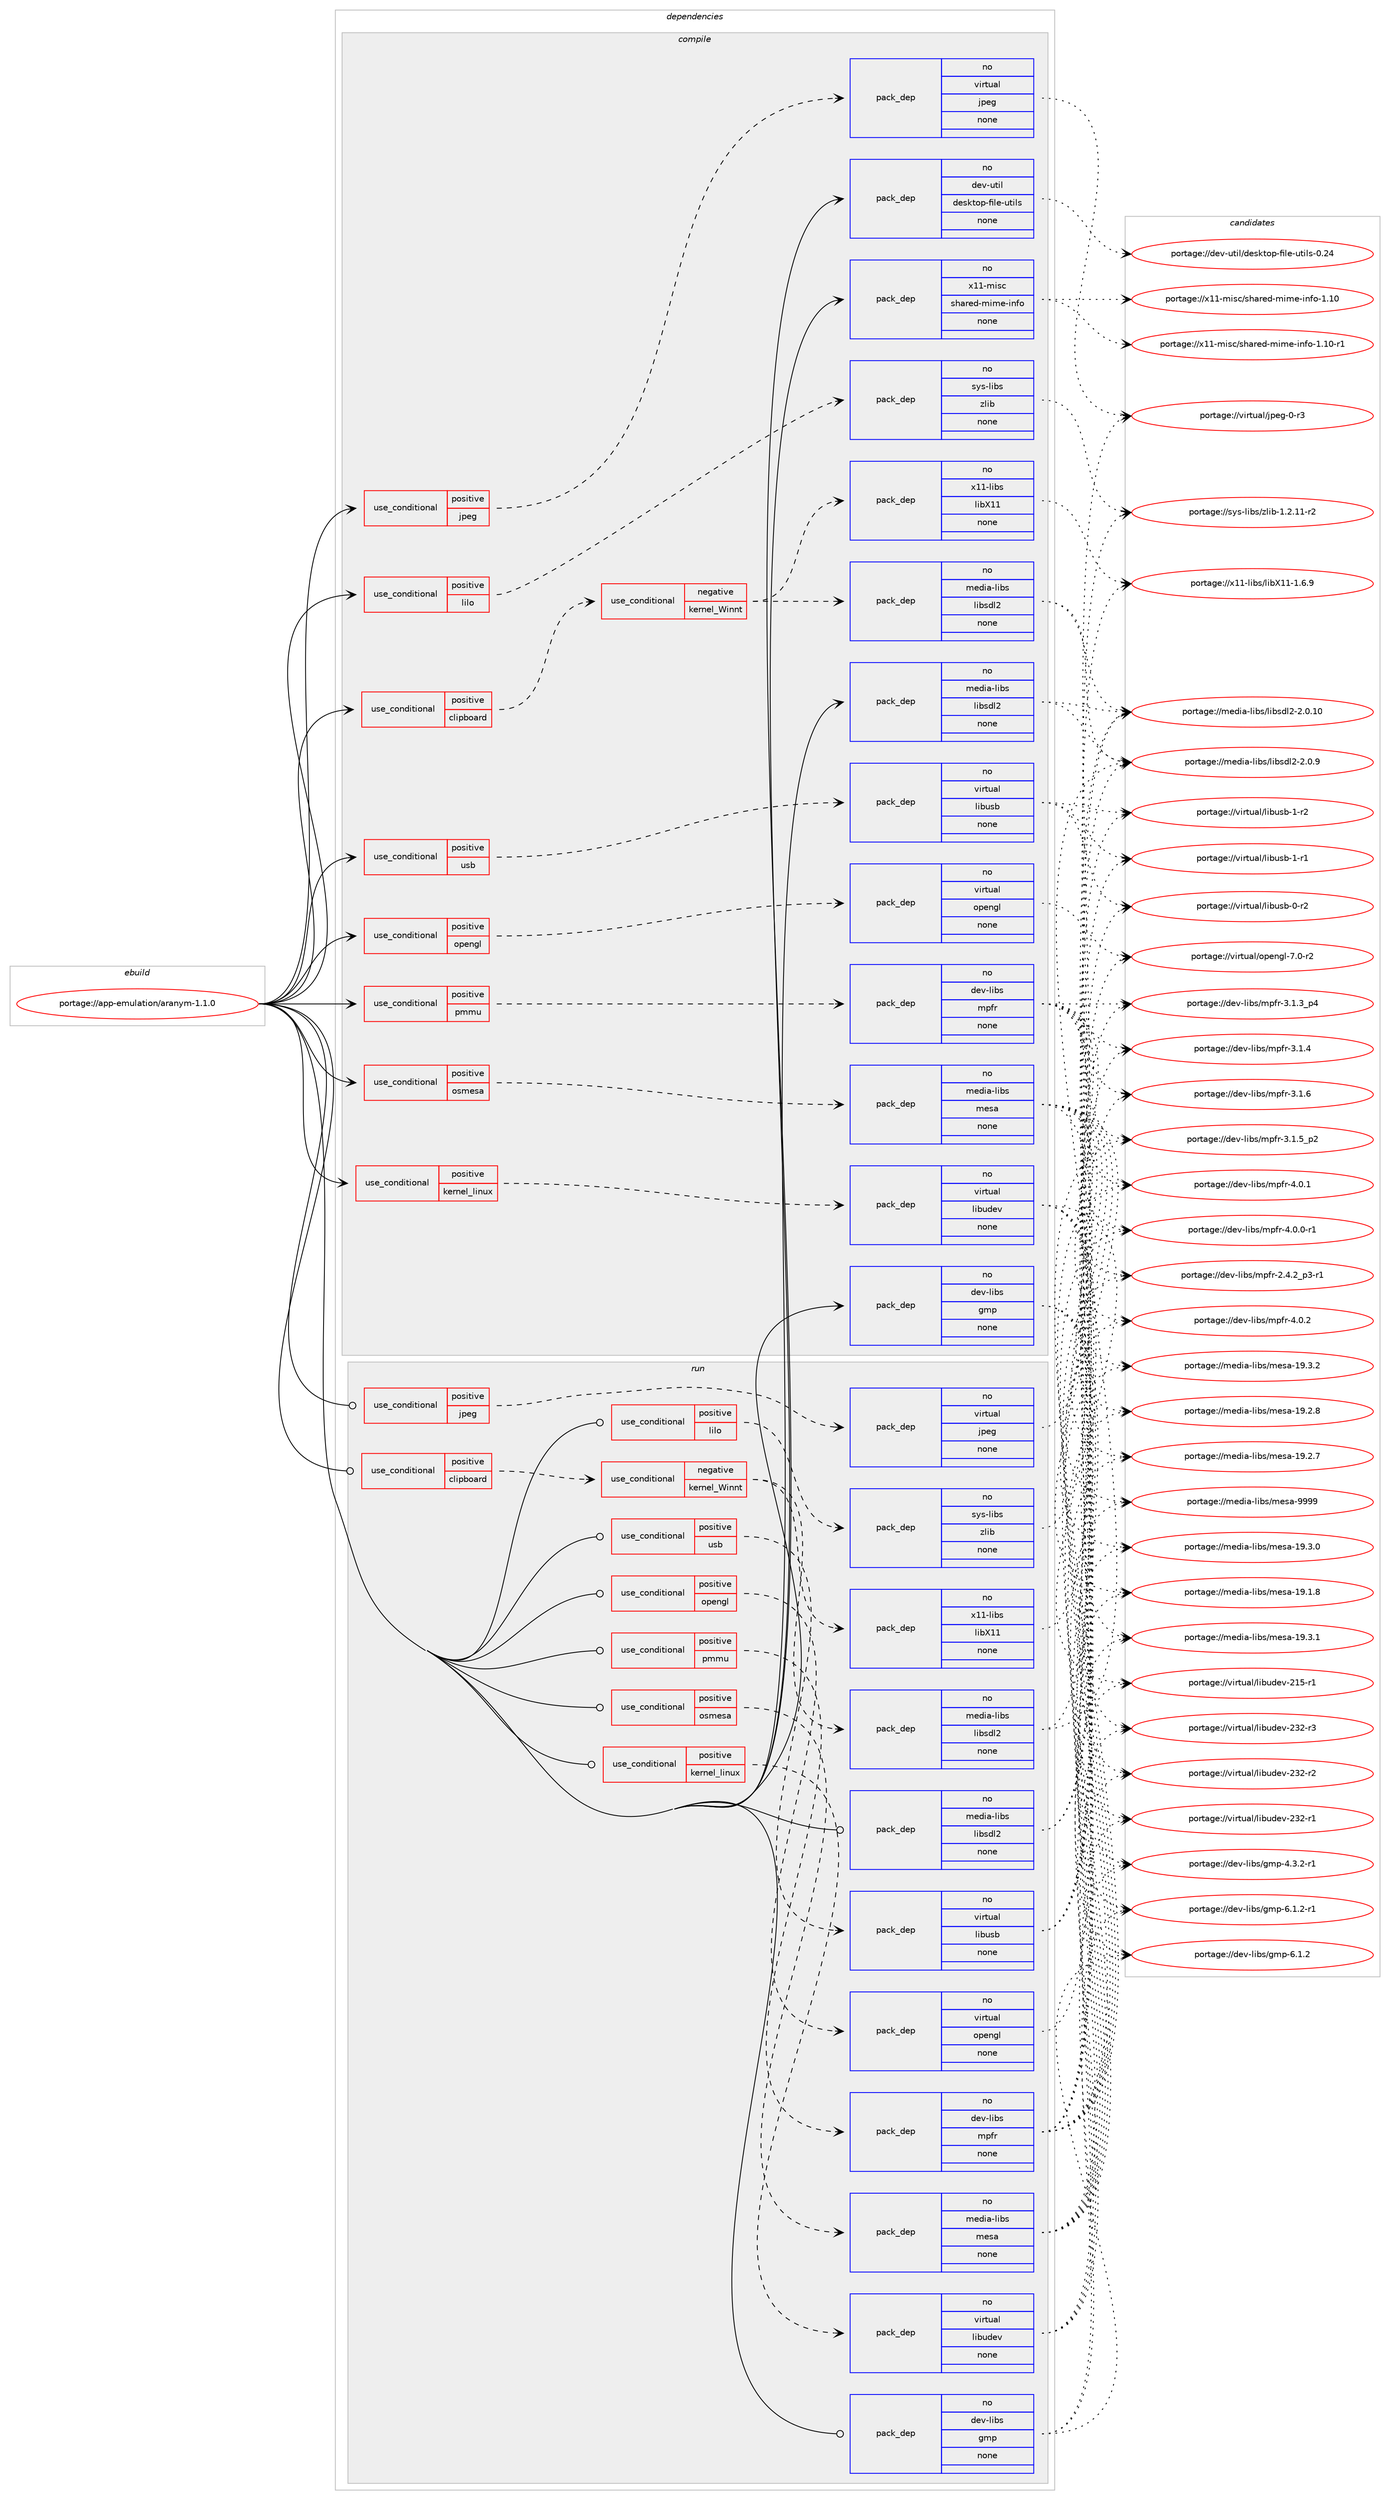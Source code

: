 digraph prolog {

# *************
# Graph options
# *************

newrank=true;
concentrate=true;
compound=true;
graph [rankdir=LR,fontname=Helvetica,fontsize=10,ranksep=1.5];#, ranksep=2.5, nodesep=0.2];
edge  [arrowhead=vee];
node  [fontname=Helvetica,fontsize=10];

# **********
# The ebuild
# **********

subgraph cluster_leftcol {
color=gray;
label=<<i>ebuild</i>>;
id [label="portage://app-emulation/aranym-1.1.0", color=red, width=4, href="../app-emulation/aranym-1.1.0.svg"];
}

# ****************
# The dependencies
# ****************

subgraph cluster_midcol {
color=gray;
label=<<i>dependencies</i>>;
subgraph cluster_compile {
fillcolor="#eeeeee";
style=filled;
label=<<i>compile</i>>;
subgraph cond149196 {
dependency633317 [label=<<TABLE BORDER="0" CELLBORDER="1" CELLSPACING="0" CELLPADDING="4"><TR><TD ROWSPAN="3" CELLPADDING="10">use_conditional</TD></TR><TR><TD>positive</TD></TR><TR><TD>clipboard</TD></TR></TABLE>>, shape=none, color=red];
subgraph cond149197 {
dependency633318 [label=<<TABLE BORDER="0" CELLBORDER="1" CELLSPACING="0" CELLPADDING="4"><TR><TD ROWSPAN="3" CELLPADDING="10">use_conditional</TD></TR><TR><TD>negative</TD></TR><TR><TD>kernel_Winnt</TD></TR></TABLE>>, shape=none, color=red];
subgraph pack475713 {
dependency633319 [label=<<TABLE BORDER="0" CELLBORDER="1" CELLSPACING="0" CELLPADDING="4" WIDTH="220"><TR><TD ROWSPAN="6" CELLPADDING="30">pack_dep</TD></TR><TR><TD WIDTH="110">no</TD></TR><TR><TD>media-libs</TD></TR><TR><TD>libsdl2</TD></TR><TR><TD>none</TD></TR><TR><TD></TD></TR></TABLE>>, shape=none, color=blue];
}
dependency633318:e -> dependency633319:w [weight=20,style="dashed",arrowhead="vee"];
subgraph pack475714 {
dependency633320 [label=<<TABLE BORDER="0" CELLBORDER="1" CELLSPACING="0" CELLPADDING="4" WIDTH="220"><TR><TD ROWSPAN="6" CELLPADDING="30">pack_dep</TD></TR><TR><TD WIDTH="110">no</TD></TR><TR><TD>x11-libs</TD></TR><TR><TD>libX11</TD></TR><TR><TD>none</TD></TR><TR><TD></TD></TR></TABLE>>, shape=none, color=blue];
}
dependency633318:e -> dependency633320:w [weight=20,style="dashed",arrowhead="vee"];
}
dependency633317:e -> dependency633318:w [weight=20,style="dashed",arrowhead="vee"];
}
id:e -> dependency633317:w [weight=20,style="solid",arrowhead="vee"];
subgraph cond149198 {
dependency633321 [label=<<TABLE BORDER="0" CELLBORDER="1" CELLSPACING="0" CELLPADDING="4"><TR><TD ROWSPAN="3" CELLPADDING="10">use_conditional</TD></TR><TR><TD>positive</TD></TR><TR><TD>jpeg</TD></TR></TABLE>>, shape=none, color=red];
subgraph pack475715 {
dependency633322 [label=<<TABLE BORDER="0" CELLBORDER="1" CELLSPACING="0" CELLPADDING="4" WIDTH="220"><TR><TD ROWSPAN="6" CELLPADDING="30">pack_dep</TD></TR><TR><TD WIDTH="110">no</TD></TR><TR><TD>virtual</TD></TR><TR><TD>jpeg</TD></TR><TR><TD>none</TD></TR><TR><TD></TD></TR></TABLE>>, shape=none, color=blue];
}
dependency633321:e -> dependency633322:w [weight=20,style="dashed",arrowhead="vee"];
}
id:e -> dependency633321:w [weight=20,style="solid",arrowhead="vee"];
subgraph cond149199 {
dependency633323 [label=<<TABLE BORDER="0" CELLBORDER="1" CELLSPACING="0" CELLPADDING="4"><TR><TD ROWSPAN="3" CELLPADDING="10">use_conditional</TD></TR><TR><TD>positive</TD></TR><TR><TD>kernel_linux</TD></TR></TABLE>>, shape=none, color=red];
subgraph pack475716 {
dependency633324 [label=<<TABLE BORDER="0" CELLBORDER="1" CELLSPACING="0" CELLPADDING="4" WIDTH="220"><TR><TD ROWSPAN="6" CELLPADDING="30">pack_dep</TD></TR><TR><TD WIDTH="110">no</TD></TR><TR><TD>virtual</TD></TR><TR><TD>libudev</TD></TR><TR><TD>none</TD></TR><TR><TD></TD></TR></TABLE>>, shape=none, color=blue];
}
dependency633323:e -> dependency633324:w [weight=20,style="dashed",arrowhead="vee"];
}
id:e -> dependency633323:w [weight=20,style="solid",arrowhead="vee"];
subgraph cond149200 {
dependency633325 [label=<<TABLE BORDER="0" CELLBORDER="1" CELLSPACING="0" CELLPADDING="4"><TR><TD ROWSPAN="3" CELLPADDING="10">use_conditional</TD></TR><TR><TD>positive</TD></TR><TR><TD>lilo</TD></TR></TABLE>>, shape=none, color=red];
subgraph pack475717 {
dependency633326 [label=<<TABLE BORDER="0" CELLBORDER="1" CELLSPACING="0" CELLPADDING="4" WIDTH="220"><TR><TD ROWSPAN="6" CELLPADDING="30">pack_dep</TD></TR><TR><TD WIDTH="110">no</TD></TR><TR><TD>sys-libs</TD></TR><TR><TD>zlib</TD></TR><TR><TD>none</TD></TR><TR><TD></TD></TR></TABLE>>, shape=none, color=blue];
}
dependency633325:e -> dependency633326:w [weight=20,style="dashed",arrowhead="vee"];
}
id:e -> dependency633325:w [weight=20,style="solid",arrowhead="vee"];
subgraph cond149201 {
dependency633327 [label=<<TABLE BORDER="0" CELLBORDER="1" CELLSPACING="0" CELLPADDING="4"><TR><TD ROWSPAN="3" CELLPADDING="10">use_conditional</TD></TR><TR><TD>positive</TD></TR><TR><TD>opengl</TD></TR></TABLE>>, shape=none, color=red];
subgraph pack475718 {
dependency633328 [label=<<TABLE BORDER="0" CELLBORDER="1" CELLSPACING="0" CELLPADDING="4" WIDTH="220"><TR><TD ROWSPAN="6" CELLPADDING="30">pack_dep</TD></TR><TR><TD WIDTH="110">no</TD></TR><TR><TD>virtual</TD></TR><TR><TD>opengl</TD></TR><TR><TD>none</TD></TR><TR><TD></TD></TR></TABLE>>, shape=none, color=blue];
}
dependency633327:e -> dependency633328:w [weight=20,style="dashed",arrowhead="vee"];
}
id:e -> dependency633327:w [weight=20,style="solid",arrowhead="vee"];
subgraph cond149202 {
dependency633329 [label=<<TABLE BORDER="0" CELLBORDER="1" CELLSPACING="0" CELLPADDING="4"><TR><TD ROWSPAN="3" CELLPADDING="10">use_conditional</TD></TR><TR><TD>positive</TD></TR><TR><TD>osmesa</TD></TR></TABLE>>, shape=none, color=red];
subgraph pack475719 {
dependency633330 [label=<<TABLE BORDER="0" CELLBORDER="1" CELLSPACING="0" CELLPADDING="4" WIDTH="220"><TR><TD ROWSPAN="6" CELLPADDING="30">pack_dep</TD></TR><TR><TD WIDTH="110">no</TD></TR><TR><TD>media-libs</TD></TR><TR><TD>mesa</TD></TR><TR><TD>none</TD></TR><TR><TD></TD></TR></TABLE>>, shape=none, color=blue];
}
dependency633329:e -> dependency633330:w [weight=20,style="dashed",arrowhead="vee"];
}
id:e -> dependency633329:w [weight=20,style="solid",arrowhead="vee"];
subgraph cond149203 {
dependency633331 [label=<<TABLE BORDER="0" CELLBORDER="1" CELLSPACING="0" CELLPADDING="4"><TR><TD ROWSPAN="3" CELLPADDING="10">use_conditional</TD></TR><TR><TD>positive</TD></TR><TR><TD>pmmu</TD></TR></TABLE>>, shape=none, color=red];
subgraph pack475720 {
dependency633332 [label=<<TABLE BORDER="0" CELLBORDER="1" CELLSPACING="0" CELLPADDING="4" WIDTH="220"><TR><TD ROWSPAN="6" CELLPADDING="30">pack_dep</TD></TR><TR><TD WIDTH="110">no</TD></TR><TR><TD>dev-libs</TD></TR><TR><TD>mpfr</TD></TR><TR><TD>none</TD></TR><TR><TD></TD></TR></TABLE>>, shape=none, color=blue];
}
dependency633331:e -> dependency633332:w [weight=20,style="dashed",arrowhead="vee"];
}
id:e -> dependency633331:w [weight=20,style="solid",arrowhead="vee"];
subgraph cond149204 {
dependency633333 [label=<<TABLE BORDER="0" CELLBORDER="1" CELLSPACING="0" CELLPADDING="4"><TR><TD ROWSPAN="3" CELLPADDING="10">use_conditional</TD></TR><TR><TD>positive</TD></TR><TR><TD>usb</TD></TR></TABLE>>, shape=none, color=red];
subgraph pack475721 {
dependency633334 [label=<<TABLE BORDER="0" CELLBORDER="1" CELLSPACING="0" CELLPADDING="4" WIDTH="220"><TR><TD ROWSPAN="6" CELLPADDING="30">pack_dep</TD></TR><TR><TD WIDTH="110">no</TD></TR><TR><TD>virtual</TD></TR><TR><TD>libusb</TD></TR><TR><TD>none</TD></TR><TR><TD></TD></TR></TABLE>>, shape=none, color=blue];
}
dependency633333:e -> dependency633334:w [weight=20,style="dashed",arrowhead="vee"];
}
id:e -> dependency633333:w [weight=20,style="solid",arrowhead="vee"];
subgraph pack475722 {
dependency633335 [label=<<TABLE BORDER="0" CELLBORDER="1" CELLSPACING="0" CELLPADDING="4" WIDTH="220"><TR><TD ROWSPAN="6" CELLPADDING="30">pack_dep</TD></TR><TR><TD WIDTH="110">no</TD></TR><TR><TD>dev-libs</TD></TR><TR><TD>gmp</TD></TR><TR><TD>none</TD></TR><TR><TD></TD></TR></TABLE>>, shape=none, color=blue];
}
id:e -> dependency633335:w [weight=20,style="solid",arrowhead="vee"];
subgraph pack475723 {
dependency633336 [label=<<TABLE BORDER="0" CELLBORDER="1" CELLSPACING="0" CELLPADDING="4" WIDTH="220"><TR><TD ROWSPAN="6" CELLPADDING="30">pack_dep</TD></TR><TR><TD WIDTH="110">no</TD></TR><TR><TD>dev-util</TD></TR><TR><TD>desktop-file-utils</TD></TR><TR><TD>none</TD></TR><TR><TD></TD></TR></TABLE>>, shape=none, color=blue];
}
id:e -> dependency633336:w [weight=20,style="solid",arrowhead="vee"];
subgraph pack475724 {
dependency633337 [label=<<TABLE BORDER="0" CELLBORDER="1" CELLSPACING="0" CELLPADDING="4" WIDTH="220"><TR><TD ROWSPAN="6" CELLPADDING="30">pack_dep</TD></TR><TR><TD WIDTH="110">no</TD></TR><TR><TD>media-libs</TD></TR><TR><TD>libsdl2</TD></TR><TR><TD>none</TD></TR><TR><TD></TD></TR></TABLE>>, shape=none, color=blue];
}
id:e -> dependency633337:w [weight=20,style="solid",arrowhead="vee"];
subgraph pack475725 {
dependency633338 [label=<<TABLE BORDER="0" CELLBORDER="1" CELLSPACING="0" CELLPADDING="4" WIDTH="220"><TR><TD ROWSPAN="6" CELLPADDING="30">pack_dep</TD></TR><TR><TD WIDTH="110">no</TD></TR><TR><TD>x11-misc</TD></TR><TR><TD>shared-mime-info</TD></TR><TR><TD>none</TD></TR><TR><TD></TD></TR></TABLE>>, shape=none, color=blue];
}
id:e -> dependency633338:w [weight=20,style="solid",arrowhead="vee"];
}
subgraph cluster_compileandrun {
fillcolor="#eeeeee";
style=filled;
label=<<i>compile and run</i>>;
}
subgraph cluster_run {
fillcolor="#eeeeee";
style=filled;
label=<<i>run</i>>;
subgraph cond149205 {
dependency633339 [label=<<TABLE BORDER="0" CELLBORDER="1" CELLSPACING="0" CELLPADDING="4"><TR><TD ROWSPAN="3" CELLPADDING="10">use_conditional</TD></TR><TR><TD>positive</TD></TR><TR><TD>clipboard</TD></TR></TABLE>>, shape=none, color=red];
subgraph cond149206 {
dependency633340 [label=<<TABLE BORDER="0" CELLBORDER="1" CELLSPACING="0" CELLPADDING="4"><TR><TD ROWSPAN="3" CELLPADDING="10">use_conditional</TD></TR><TR><TD>negative</TD></TR><TR><TD>kernel_Winnt</TD></TR></TABLE>>, shape=none, color=red];
subgraph pack475726 {
dependency633341 [label=<<TABLE BORDER="0" CELLBORDER="1" CELLSPACING="0" CELLPADDING="4" WIDTH="220"><TR><TD ROWSPAN="6" CELLPADDING="30">pack_dep</TD></TR><TR><TD WIDTH="110">no</TD></TR><TR><TD>media-libs</TD></TR><TR><TD>libsdl2</TD></TR><TR><TD>none</TD></TR><TR><TD></TD></TR></TABLE>>, shape=none, color=blue];
}
dependency633340:e -> dependency633341:w [weight=20,style="dashed",arrowhead="vee"];
subgraph pack475727 {
dependency633342 [label=<<TABLE BORDER="0" CELLBORDER="1" CELLSPACING="0" CELLPADDING="4" WIDTH="220"><TR><TD ROWSPAN="6" CELLPADDING="30">pack_dep</TD></TR><TR><TD WIDTH="110">no</TD></TR><TR><TD>x11-libs</TD></TR><TR><TD>libX11</TD></TR><TR><TD>none</TD></TR><TR><TD></TD></TR></TABLE>>, shape=none, color=blue];
}
dependency633340:e -> dependency633342:w [weight=20,style="dashed",arrowhead="vee"];
}
dependency633339:e -> dependency633340:w [weight=20,style="dashed",arrowhead="vee"];
}
id:e -> dependency633339:w [weight=20,style="solid",arrowhead="odot"];
subgraph cond149207 {
dependency633343 [label=<<TABLE BORDER="0" CELLBORDER="1" CELLSPACING="0" CELLPADDING="4"><TR><TD ROWSPAN="3" CELLPADDING="10">use_conditional</TD></TR><TR><TD>positive</TD></TR><TR><TD>jpeg</TD></TR></TABLE>>, shape=none, color=red];
subgraph pack475728 {
dependency633344 [label=<<TABLE BORDER="0" CELLBORDER="1" CELLSPACING="0" CELLPADDING="4" WIDTH="220"><TR><TD ROWSPAN="6" CELLPADDING="30">pack_dep</TD></TR><TR><TD WIDTH="110">no</TD></TR><TR><TD>virtual</TD></TR><TR><TD>jpeg</TD></TR><TR><TD>none</TD></TR><TR><TD></TD></TR></TABLE>>, shape=none, color=blue];
}
dependency633343:e -> dependency633344:w [weight=20,style="dashed",arrowhead="vee"];
}
id:e -> dependency633343:w [weight=20,style="solid",arrowhead="odot"];
subgraph cond149208 {
dependency633345 [label=<<TABLE BORDER="0" CELLBORDER="1" CELLSPACING="0" CELLPADDING="4"><TR><TD ROWSPAN="3" CELLPADDING="10">use_conditional</TD></TR><TR><TD>positive</TD></TR><TR><TD>kernel_linux</TD></TR></TABLE>>, shape=none, color=red];
subgraph pack475729 {
dependency633346 [label=<<TABLE BORDER="0" CELLBORDER="1" CELLSPACING="0" CELLPADDING="4" WIDTH="220"><TR><TD ROWSPAN="6" CELLPADDING="30">pack_dep</TD></TR><TR><TD WIDTH="110">no</TD></TR><TR><TD>virtual</TD></TR><TR><TD>libudev</TD></TR><TR><TD>none</TD></TR><TR><TD></TD></TR></TABLE>>, shape=none, color=blue];
}
dependency633345:e -> dependency633346:w [weight=20,style="dashed",arrowhead="vee"];
}
id:e -> dependency633345:w [weight=20,style="solid",arrowhead="odot"];
subgraph cond149209 {
dependency633347 [label=<<TABLE BORDER="0" CELLBORDER="1" CELLSPACING="0" CELLPADDING="4"><TR><TD ROWSPAN="3" CELLPADDING="10">use_conditional</TD></TR><TR><TD>positive</TD></TR><TR><TD>lilo</TD></TR></TABLE>>, shape=none, color=red];
subgraph pack475730 {
dependency633348 [label=<<TABLE BORDER="0" CELLBORDER="1" CELLSPACING="0" CELLPADDING="4" WIDTH="220"><TR><TD ROWSPAN="6" CELLPADDING="30">pack_dep</TD></TR><TR><TD WIDTH="110">no</TD></TR><TR><TD>sys-libs</TD></TR><TR><TD>zlib</TD></TR><TR><TD>none</TD></TR><TR><TD></TD></TR></TABLE>>, shape=none, color=blue];
}
dependency633347:e -> dependency633348:w [weight=20,style="dashed",arrowhead="vee"];
}
id:e -> dependency633347:w [weight=20,style="solid",arrowhead="odot"];
subgraph cond149210 {
dependency633349 [label=<<TABLE BORDER="0" CELLBORDER="1" CELLSPACING="0" CELLPADDING="4"><TR><TD ROWSPAN="3" CELLPADDING="10">use_conditional</TD></TR><TR><TD>positive</TD></TR><TR><TD>opengl</TD></TR></TABLE>>, shape=none, color=red];
subgraph pack475731 {
dependency633350 [label=<<TABLE BORDER="0" CELLBORDER="1" CELLSPACING="0" CELLPADDING="4" WIDTH="220"><TR><TD ROWSPAN="6" CELLPADDING="30">pack_dep</TD></TR><TR><TD WIDTH="110">no</TD></TR><TR><TD>virtual</TD></TR><TR><TD>opengl</TD></TR><TR><TD>none</TD></TR><TR><TD></TD></TR></TABLE>>, shape=none, color=blue];
}
dependency633349:e -> dependency633350:w [weight=20,style="dashed",arrowhead="vee"];
}
id:e -> dependency633349:w [weight=20,style="solid",arrowhead="odot"];
subgraph cond149211 {
dependency633351 [label=<<TABLE BORDER="0" CELLBORDER="1" CELLSPACING="0" CELLPADDING="4"><TR><TD ROWSPAN="3" CELLPADDING="10">use_conditional</TD></TR><TR><TD>positive</TD></TR><TR><TD>osmesa</TD></TR></TABLE>>, shape=none, color=red];
subgraph pack475732 {
dependency633352 [label=<<TABLE BORDER="0" CELLBORDER="1" CELLSPACING="0" CELLPADDING="4" WIDTH="220"><TR><TD ROWSPAN="6" CELLPADDING="30">pack_dep</TD></TR><TR><TD WIDTH="110">no</TD></TR><TR><TD>media-libs</TD></TR><TR><TD>mesa</TD></TR><TR><TD>none</TD></TR><TR><TD></TD></TR></TABLE>>, shape=none, color=blue];
}
dependency633351:e -> dependency633352:w [weight=20,style="dashed",arrowhead="vee"];
}
id:e -> dependency633351:w [weight=20,style="solid",arrowhead="odot"];
subgraph cond149212 {
dependency633353 [label=<<TABLE BORDER="0" CELLBORDER="1" CELLSPACING="0" CELLPADDING="4"><TR><TD ROWSPAN="3" CELLPADDING="10">use_conditional</TD></TR><TR><TD>positive</TD></TR><TR><TD>pmmu</TD></TR></TABLE>>, shape=none, color=red];
subgraph pack475733 {
dependency633354 [label=<<TABLE BORDER="0" CELLBORDER="1" CELLSPACING="0" CELLPADDING="4" WIDTH="220"><TR><TD ROWSPAN="6" CELLPADDING="30">pack_dep</TD></TR><TR><TD WIDTH="110">no</TD></TR><TR><TD>dev-libs</TD></TR><TR><TD>mpfr</TD></TR><TR><TD>none</TD></TR><TR><TD></TD></TR></TABLE>>, shape=none, color=blue];
}
dependency633353:e -> dependency633354:w [weight=20,style="dashed",arrowhead="vee"];
}
id:e -> dependency633353:w [weight=20,style="solid",arrowhead="odot"];
subgraph cond149213 {
dependency633355 [label=<<TABLE BORDER="0" CELLBORDER="1" CELLSPACING="0" CELLPADDING="4"><TR><TD ROWSPAN="3" CELLPADDING="10">use_conditional</TD></TR><TR><TD>positive</TD></TR><TR><TD>usb</TD></TR></TABLE>>, shape=none, color=red];
subgraph pack475734 {
dependency633356 [label=<<TABLE BORDER="0" CELLBORDER="1" CELLSPACING="0" CELLPADDING="4" WIDTH="220"><TR><TD ROWSPAN="6" CELLPADDING="30">pack_dep</TD></TR><TR><TD WIDTH="110">no</TD></TR><TR><TD>virtual</TD></TR><TR><TD>libusb</TD></TR><TR><TD>none</TD></TR><TR><TD></TD></TR></TABLE>>, shape=none, color=blue];
}
dependency633355:e -> dependency633356:w [weight=20,style="dashed",arrowhead="vee"];
}
id:e -> dependency633355:w [weight=20,style="solid",arrowhead="odot"];
subgraph pack475735 {
dependency633357 [label=<<TABLE BORDER="0" CELLBORDER="1" CELLSPACING="0" CELLPADDING="4" WIDTH="220"><TR><TD ROWSPAN="6" CELLPADDING="30">pack_dep</TD></TR><TR><TD WIDTH="110">no</TD></TR><TR><TD>dev-libs</TD></TR><TR><TD>gmp</TD></TR><TR><TD>none</TD></TR><TR><TD></TD></TR></TABLE>>, shape=none, color=blue];
}
id:e -> dependency633357:w [weight=20,style="solid",arrowhead="odot"];
subgraph pack475736 {
dependency633358 [label=<<TABLE BORDER="0" CELLBORDER="1" CELLSPACING="0" CELLPADDING="4" WIDTH="220"><TR><TD ROWSPAN="6" CELLPADDING="30">pack_dep</TD></TR><TR><TD WIDTH="110">no</TD></TR><TR><TD>media-libs</TD></TR><TR><TD>libsdl2</TD></TR><TR><TD>none</TD></TR><TR><TD></TD></TR></TABLE>>, shape=none, color=blue];
}
id:e -> dependency633358:w [weight=20,style="solid",arrowhead="odot"];
}
}

# **************
# The candidates
# **************

subgraph cluster_choices {
rank=same;
color=gray;
label=<<i>candidates</i>>;

subgraph choice475713 {
color=black;
nodesep=1;
choice109101100105974510810598115471081059811510010850455046484657 [label="portage://media-libs/libsdl2-2.0.9", color=red, width=4,href="../media-libs/libsdl2-2.0.9.svg"];
choice10910110010597451081059811547108105981151001085045504648464948 [label="portage://media-libs/libsdl2-2.0.10", color=red, width=4,href="../media-libs/libsdl2-2.0.10.svg"];
dependency633319:e -> choice109101100105974510810598115471081059811510010850455046484657:w [style=dotted,weight="100"];
dependency633319:e -> choice10910110010597451081059811547108105981151001085045504648464948:w [style=dotted,weight="100"];
}
subgraph choice475714 {
color=black;
nodesep=1;
choice120494945108105981154710810598884949454946544657 [label="portage://x11-libs/libX11-1.6.9", color=red, width=4,href="../x11-libs/libX11-1.6.9.svg"];
dependency633320:e -> choice120494945108105981154710810598884949454946544657:w [style=dotted,weight="100"];
}
subgraph choice475715 {
color=black;
nodesep=1;
choice118105114116117971084710611210110345484511451 [label="portage://virtual/jpeg-0-r3", color=red, width=4,href="../virtual/jpeg-0-r3.svg"];
dependency633322:e -> choice118105114116117971084710611210110345484511451:w [style=dotted,weight="100"];
}
subgraph choice475716 {
color=black;
nodesep=1;
choice118105114116117971084710810598117100101118455051504511451 [label="portage://virtual/libudev-232-r3", color=red, width=4,href="../virtual/libudev-232-r3.svg"];
choice118105114116117971084710810598117100101118455051504511450 [label="portage://virtual/libudev-232-r2", color=red, width=4,href="../virtual/libudev-232-r2.svg"];
choice118105114116117971084710810598117100101118455051504511449 [label="portage://virtual/libudev-232-r1", color=red, width=4,href="../virtual/libudev-232-r1.svg"];
choice118105114116117971084710810598117100101118455049534511449 [label="portage://virtual/libudev-215-r1", color=red, width=4,href="../virtual/libudev-215-r1.svg"];
dependency633324:e -> choice118105114116117971084710810598117100101118455051504511451:w [style=dotted,weight="100"];
dependency633324:e -> choice118105114116117971084710810598117100101118455051504511450:w [style=dotted,weight="100"];
dependency633324:e -> choice118105114116117971084710810598117100101118455051504511449:w [style=dotted,weight="100"];
dependency633324:e -> choice118105114116117971084710810598117100101118455049534511449:w [style=dotted,weight="100"];
}
subgraph choice475717 {
color=black;
nodesep=1;
choice11512111545108105981154712210810598454946504649494511450 [label="portage://sys-libs/zlib-1.2.11-r2", color=red, width=4,href="../sys-libs/zlib-1.2.11-r2.svg"];
dependency633326:e -> choice11512111545108105981154712210810598454946504649494511450:w [style=dotted,weight="100"];
}
subgraph choice475718 {
color=black;
nodesep=1;
choice1181051141161179710847111112101110103108455546484511450 [label="portage://virtual/opengl-7.0-r2", color=red, width=4,href="../virtual/opengl-7.0-r2.svg"];
dependency633328:e -> choice1181051141161179710847111112101110103108455546484511450:w [style=dotted,weight="100"];
}
subgraph choice475719 {
color=black;
nodesep=1;
choice10910110010597451081059811547109101115974557575757 [label="portage://media-libs/mesa-9999", color=red, width=4,href="../media-libs/mesa-9999.svg"];
choice109101100105974510810598115471091011159745495746514650 [label="portage://media-libs/mesa-19.3.2", color=red, width=4,href="../media-libs/mesa-19.3.2.svg"];
choice109101100105974510810598115471091011159745495746514649 [label="portage://media-libs/mesa-19.3.1", color=red, width=4,href="../media-libs/mesa-19.3.1.svg"];
choice109101100105974510810598115471091011159745495746514648 [label="portage://media-libs/mesa-19.3.0", color=red, width=4,href="../media-libs/mesa-19.3.0.svg"];
choice109101100105974510810598115471091011159745495746504656 [label="portage://media-libs/mesa-19.2.8", color=red, width=4,href="../media-libs/mesa-19.2.8.svg"];
choice109101100105974510810598115471091011159745495746504655 [label="portage://media-libs/mesa-19.2.7", color=red, width=4,href="../media-libs/mesa-19.2.7.svg"];
choice109101100105974510810598115471091011159745495746494656 [label="portage://media-libs/mesa-19.1.8", color=red, width=4,href="../media-libs/mesa-19.1.8.svg"];
dependency633330:e -> choice10910110010597451081059811547109101115974557575757:w [style=dotted,weight="100"];
dependency633330:e -> choice109101100105974510810598115471091011159745495746514650:w [style=dotted,weight="100"];
dependency633330:e -> choice109101100105974510810598115471091011159745495746514649:w [style=dotted,weight="100"];
dependency633330:e -> choice109101100105974510810598115471091011159745495746514648:w [style=dotted,weight="100"];
dependency633330:e -> choice109101100105974510810598115471091011159745495746504656:w [style=dotted,weight="100"];
dependency633330:e -> choice109101100105974510810598115471091011159745495746504655:w [style=dotted,weight="100"];
dependency633330:e -> choice109101100105974510810598115471091011159745495746494656:w [style=dotted,weight="100"];
}
subgraph choice475720 {
color=black;
nodesep=1;
choice100101118451081059811547109112102114455246484650 [label="portage://dev-libs/mpfr-4.0.2", color=red, width=4,href="../dev-libs/mpfr-4.0.2.svg"];
choice100101118451081059811547109112102114455246484649 [label="portage://dev-libs/mpfr-4.0.1", color=red, width=4,href="../dev-libs/mpfr-4.0.1.svg"];
choice1001011184510810598115471091121021144552464846484511449 [label="portage://dev-libs/mpfr-4.0.0-r1", color=red, width=4,href="../dev-libs/mpfr-4.0.0-r1.svg"];
choice100101118451081059811547109112102114455146494654 [label="portage://dev-libs/mpfr-3.1.6", color=red, width=4,href="../dev-libs/mpfr-3.1.6.svg"];
choice1001011184510810598115471091121021144551464946539511250 [label="portage://dev-libs/mpfr-3.1.5_p2", color=red, width=4,href="../dev-libs/mpfr-3.1.5_p2.svg"];
choice100101118451081059811547109112102114455146494652 [label="portage://dev-libs/mpfr-3.1.4", color=red, width=4,href="../dev-libs/mpfr-3.1.4.svg"];
choice1001011184510810598115471091121021144551464946519511252 [label="portage://dev-libs/mpfr-3.1.3_p4", color=red, width=4,href="../dev-libs/mpfr-3.1.3_p4.svg"];
choice10010111845108105981154710911210211445504652465095112514511449 [label="portage://dev-libs/mpfr-2.4.2_p3-r1", color=red, width=4,href="../dev-libs/mpfr-2.4.2_p3-r1.svg"];
dependency633332:e -> choice100101118451081059811547109112102114455246484650:w [style=dotted,weight="100"];
dependency633332:e -> choice100101118451081059811547109112102114455246484649:w [style=dotted,weight="100"];
dependency633332:e -> choice1001011184510810598115471091121021144552464846484511449:w [style=dotted,weight="100"];
dependency633332:e -> choice100101118451081059811547109112102114455146494654:w [style=dotted,weight="100"];
dependency633332:e -> choice1001011184510810598115471091121021144551464946539511250:w [style=dotted,weight="100"];
dependency633332:e -> choice100101118451081059811547109112102114455146494652:w [style=dotted,weight="100"];
dependency633332:e -> choice1001011184510810598115471091121021144551464946519511252:w [style=dotted,weight="100"];
dependency633332:e -> choice10010111845108105981154710911210211445504652465095112514511449:w [style=dotted,weight="100"];
}
subgraph choice475721 {
color=black;
nodesep=1;
choice1181051141161179710847108105981171159845494511450 [label="portage://virtual/libusb-1-r2", color=red, width=4,href="../virtual/libusb-1-r2.svg"];
choice1181051141161179710847108105981171159845494511449 [label="portage://virtual/libusb-1-r1", color=red, width=4,href="../virtual/libusb-1-r1.svg"];
choice1181051141161179710847108105981171159845484511450 [label="portage://virtual/libusb-0-r2", color=red, width=4,href="../virtual/libusb-0-r2.svg"];
dependency633334:e -> choice1181051141161179710847108105981171159845494511450:w [style=dotted,weight="100"];
dependency633334:e -> choice1181051141161179710847108105981171159845494511449:w [style=dotted,weight="100"];
dependency633334:e -> choice1181051141161179710847108105981171159845484511450:w [style=dotted,weight="100"];
}
subgraph choice475722 {
color=black;
nodesep=1;
choice1001011184510810598115471031091124554464946504511449 [label="portage://dev-libs/gmp-6.1.2-r1", color=red, width=4,href="../dev-libs/gmp-6.1.2-r1.svg"];
choice100101118451081059811547103109112455446494650 [label="portage://dev-libs/gmp-6.1.2", color=red, width=4,href="../dev-libs/gmp-6.1.2.svg"];
choice1001011184510810598115471031091124552465146504511449 [label="portage://dev-libs/gmp-4.3.2-r1", color=red, width=4,href="../dev-libs/gmp-4.3.2-r1.svg"];
dependency633335:e -> choice1001011184510810598115471031091124554464946504511449:w [style=dotted,weight="100"];
dependency633335:e -> choice100101118451081059811547103109112455446494650:w [style=dotted,weight="100"];
dependency633335:e -> choice1001011184510810598115471031091124552465146504511449:w [style=dotted,weight="100"];
}
subgraph choice475723 {
color=black;
nodesep=1;
choice100101118451171161051084710010111510711611111245102105108101451171161051081154548465052 [label="portage://dev-util/desktop-file-utils-0.24", color=red, width=4,href="../dev-util/desktop-file-utils-0.24.svg"];
dependency633336:e -> choice100101118451171161051084710010111510711611111245102105108101451171161051081154548465052:w [style=dotted,weight="100"];
}
subgraph choice475724 {
color=black;
nodesep=1;
choice109101100105974510810598115471081059811510010850455046484657 [label="portage://media-libs/libsdl2-2.0.9", color=red, width=4,href="../media-libs/libsdl2-2.0.9.svg"];
choice10910110010597451081059811547108105981151001085045504648464948 [label="portage://media-libs/libsdl2-2.0.10", color=red, width=4,href="../media-libs/libsdl2-2.0.10.svg"];
dependency633337:e -> choice109101100105974510810598115471081059811510010850455046484657:w [style=dotted,weight="100"];
dependency633337:e -> choice10910110010597451081059811547108105981151001085045504648464948:w [style=dotted,weight="100"];
}
subgraph choice475725 {
color=black;
nodesep=1;
choice120494945109105115994711510497114101100451091051091014510511010211145494649484511449 [label="portage://x11-misc/shared-mime-info-1.10-r1", color=red, width=4,href="../x11-misc/shared-mime-info-1.10-r1.svg"];
choice12049494510910511599471151049711410110045109105109101451051101021114549464948 [label="portage://x11-misc/shared-mime-info-1.10", color=red, width=4,href="../x11-misc/shared-mime-info-1.10.svg"];
dependency633338:e -> choice120494945109105115994711510497114101100451091051091014510511010211145494649484511449:w [style=dotted,weight="100"];
dependency633338:e -> choice12049494510910511599471151049711410110045109105109101451051101021114549464948:w [style=dotted,weight="100"];
}
subgraph choice475726 {
color=black;
nodesep=1;
choice109101100105974510810598115471081059811510010850455046484657 [label="portage://media-libs/libsdl2-2.0.9", color=red, width=4,href="../media-libs/libsdl2-2.0.9.svg"];
choice10910110010597451081059811547108105981151001085045504648464948 [label="portage://media-libs/libsdl2-2.0.10", color=red, width=4,href="../media-libs/libsdl2-2.0.10.svg"];
dependency633341:e -> choice109101100105974510810598115471081059811510010850455046484657:w [style=dotted,weight="100"];
dependency633341:e -> choice10910110010597451081059811547108105981151001085045504648464948:w [style=dotted,weight="100"];
}
subgraph choice475727 {
color=black;
nodesep=1;
choice120494945108105981154710810598884949454946544657 [label="portage://x11-libs/libX11-1.6.9", color=red, width=4,href="../x11-libs/libX11-1.6.9.svg"];
dependency633342:e -> choice120494945108105981154710810598884949454946544657:w [style=dotted,weight="100"];
}
subgraph choice475728 {
color=black;
nodesep=1;
choice118105114116117971084710611210110345484511451 [label="portage://virtual/jpeg-0-r3", color=red, width=4,href="../virtual/jpeg-0-r3.svg"];
dependency633344:e -> choice118105114116117971084710611210110345484511451:w [style=dotted,weight="100"];
}
subgraph choice475729 {
color=black;
nodesep=1;
choice118105114116117971084710810598117100101118455051504511451 [label="portage://virtual/libudev-232-r3", color=red, width=4,href="../virtual/libudev-232-r3.svg"];
choice118105114116117971084710810598117100101118455051504511450 [label="portage://virtual/libudev-232-r2", color=red, width=4,href="../virtual/libudev-232-r2.svg"];
choice118105114116117971084710810598117100101118455051504511449 [label="portage://virtual/libudev-232-r1", color=red, width=4,href="../virtual/libudev-232-r1.svg"];
choice118105114116117971084710810598117100101118455049534511449 [label="portage://virtual/libudev-215-r1", color=red, width=4,href="../virtual/libudev-215-r1.svg"];
dependency633346:e -> choice118105114116117971084710810598117100101118455051504511451:w [style=dotted,weight="100"];
dependency633346:e -> choice118105114116117971084710810598117100101118455051504511450:w [style=dotted,weight="100"];
dependency633346:e -> choice118105114116117971084710810598117100101118455051504511449:w [style=dotted,weight="100"];
dependency633346:e -> choice118105114116117971084710810598117100101118455049534511449:w [style=dotted,weight="100"];
}
subgraph choice475730 {
color=black;
nodesep=1;
choice11512111545108105981154712210810598454946504649494511450 [label="portage://sys-libs/zlib-1.2.11-r2", color=red, width=4,href="../sys-libs/zlib-1.2.11-r2.svg"];
dependency633348:e -> choice11512111545108105981154712210810598454946504649494511450:w [style=dotted,weight="100"];
}
subgraph choice475731 {
color=black;
nodesep=1;
choice1181051141161179710847111112101110103108455546484511450 [label="portage://virtual/opengl-7.0-r2", color=red, width=4,href="../virtual/opengl-7.0-r2.svg"];
dependency633350:e -> choice1181051141161179710847111112101110103108455546484511450:w [style=dotted,weight="100"];
}
subgraph choice475732 {
color=black;
nodesep=1;
choice10910110010597451081059811547109101115974557575757 [label="portage://media-libs/mesa-9999", color=red, width=4,href="../media-libs/mesa-9999.svg"];
choice109101100105974510810598115471091011159745495746514650 [label="portage://media-libs/mesa-19.3.2", color=red, width=4,href="../media-libs/mesa-19.3.2.svg"];
choice109101100105974510810598115471091011159745495746514649 [label="portage://media-libs/mesa-19.3.1", color=red, width=4,href="../media-libs/mesa-19.3.1.svg"];
choice109101100105974510810598115471091011159745495746514648 [label="portage://media-libs/mesa-19.3.0", color=red, width=4,href="../media-libs/mesa-19.3.0.svg"];
choice109101100105974510810598115471091011159745495746504656 [label="portage://media-libs/mesa-19.2.8", color=red, width=4,href="../media-libs/mesa-19.2.8.svg"];
choice109101100105974510810598115471091011159745495746504655 [label="portage://media-libs/mesa-19.2.7", color=red, width=4,href="../media-libs/mesa-19.2.7.svg"];
choice109101100105974510810598115471091011159745495746494656 [label="portage://media-libs/mesa-19.1.8", color=red, width=4,href="../media-libs/mesa-19.1.8.svg"];
dependency633352:e -> choice10910110010597451081059811547109101115974557575757:w [style=dotted,weight="100"];
dependency633352:e -> choice109101100105974510810598115471091011159745495746514650:w [style=dotted,weight="100"];
dependency633352:e -> choice109101100105974510810598115471091011159745495746514649:w [style=dotted,weight="100"];
dependency633352:e -> choice109101100105974510810598115471091011159745495746514648:w [style=dotted,weight="100"];
dependency633352:e -> choice109101100105974510810598115471091011159745495746504656:w [style=dotted,weight="100"];
dependency633352:e -> choice109101100105974510810598115471091011159745495746504655:w [style=dotted,weight="100"];
dependency633352:e -> choice109101100105974510810598115471091011159745495746494656:w [style=dotted,weight="100"];
}
subgraph choice475733 {
color=black;
nodesep=1;
choice100101118451081059811547109112102114455246484650 [label="portage://dev-libs/mpfr-4.0.2", color=red, width=4,href="../dev-libs/mpfr-4.0.2.svg"];
choice100101118451081059811547109112102114455246484649 [label="portage://dev-libs/mpfr-4.0.1", color=red, width=4,href="../dev-libs/mpfr-4.0.1.svg"];
choice1001011184510810598115471091121021144552464846484511449 [label="portage://dev-libs/mpfr-4.0.0-r1", color=red, width=4,href="../dev-libs/mpfr-4.0.0-r1.svg"];
choice100101118451081059811547109112102114455146494654 [label="portage://dev-libs/mpfr-3.1.6", color=red, width=4,href="../dev-libs/mpfr-3.1.6.svg"];
choice1001011184510810598115471091121021144551464946539511250 [label="portage://dev-libs/mpfr-3.1.5_p2", color=red, width=4,href="../dev-libs/mpfr-3.1.5_p2.svg"];
choice100101118451081059811547109112102114455146494652 [label="portage://dev-libs/mpfr-3.1.4", color=red, width=4,href="../dev-libs/mpfr-3.1.4.svg"];
choice1001011184510810598115471091121021144551464946519511252 [label="portage://dev-libs/mpfr-3.1.3_p4", color=red, width=4,href="../dev-libs/mpfr-3.1.3_p4.svg"];
choice10010111845108105981154710911210211445504652465095112514511449 [label="portage://dev-libs/mpfr-2.4.2_p3-r1", color=red, width=4,href="../dev-libs/mpfr-2.4.2_p3-r1.svg"];
dependency633354:e -> choice100101118451081059811547109112102114455246484650:w [style=dotted,weight="100"];
dependency633354:e -> choice100101118451081059811547109112102114455246484649:w [style=dotted,weight="100"];
dependency633354:e -> choice1001011184510810598115471091121021144552464846484511449:w [style=dotted,weight="100"];
dependency633354:e -> choice100101118451081059811547109112102114455146494654:w [style=dotted,weight="100"];
dependency633354:e -> choice1001011184510810598115471091121021144551464946539511250:w [style=dotted,weight="100"];
dependency633354:e -> choice100101118451081059811547109112102114455146494652:w [style=dotted,weight="100"];
dependency633354:e -> choice1001011184510810598115471091121021144551464946519511252:w [style=dotted,weight="100"];
dependency633354:e -> choice10010111845108105981154710911210211445504652465095112514511449:w [style=dotted,weight="100"];
}
subgraph choice475734 {
color=black;
nodesep=1;
choice1181051141161179710847108105981171159845494511450 [label="portage://virtual/libusb-1-r2", color=red, width=4,href="../virtual/libusb-1-r2.svg"];
choice1181051141161179710847108105981171159845494511449 [label="portage://virtual/libusb-1-r1", color=red, width=4,href="../virtual/libusb-1-r1.svg"];
choice1181051141161179710847108105981171159845484511450 [label="portage://virtual/libusb-0-r2", color=red, width=4,href="../virtual/libusb-0-r2.svg"];
dependency633356:e -> choice1181051141161179710847108105981171159845494511450:w [style=dotted,weight="100"];
dependency633356:e -> choice1181051141161179710847108105981171159845494511449:w [style=dotted,weight="100"];
dependency633356:e -> choice1181051141161179710847108105981171159845484511450:w [style=dotted,weight="100"];
}
subgraph choice475735 {
color=black;
nodesep=1;
choice1001011184510810598115471031091124554464946504511449 [label="portage://dev-libs/gmp-6.1.2-r1", color=red, width=4,href="../dev-libs/gmp-6.1.2-r1.svg"];
choice100101118451081059811547103109112455446494650 [label="portage://dev-libs/gmp-6.1.2", color=red, width=4,href="../dev-libs/gmp-6.1.2.svg"];
choice1001011184510810598115471031091124552465146504511449 [label="portage://dev-libs/gmp-4.3.2-r1", color=red, width=4,href="../dev-libs/gmp-4.3.2-r1.svg"];
dependency633357:e -> choice1001011184510810598115471031091124554464946504511449:w [style=dotted,weight="100"];
dependency633357:e -> choice100101118451081059811547103109112455446494650:w [style=dotted,weight="100"];
dependency633357:e -> choice1001011184510810598115471031091124552465146504511449:w [style=dotted,weight="100"];
}
subgraph choice475736 {
color=black;
nodesep=1;
choice109101100105974510810598115471081059811510010850455046484657 [label="portage://media-libs/libsdl2-2.0.9", color=red, width=4,href="../media-libs/libsdl2-2.0.9.svg"];
choice10910110010597451081059811547108105981151001085045504648464948 [label="portage://media-libs/libsdl2-2.0.10", color=red, width=4,href="../media-libs/libsdl2-2.0.10.svg"];
dependency633358:e -> choice109101100105974510810598115471081059811510010850455046484657:w [style=dotted,weight="100"];
dependency633358:e -> choice10910110010597451081059811547108105981151001085045504648464948:w [style=dotted,weight="100"];
}
}

}

